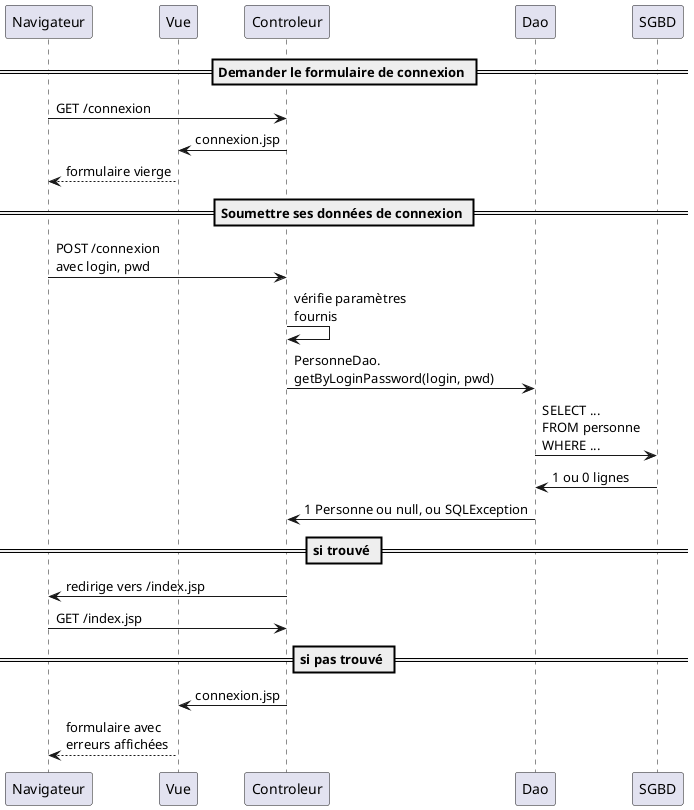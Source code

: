 @startuml
participant Navigateur
participant Vue

== Demander le formulaire de connexion ==
Navigateur -> Controleur: GET /connexion
Controleur -> Vue: connexion.jsp
Vue --> Navigateur: formulaire vierge

== Soumettre ses données de connexion ==
Navigateur -> Controleur: POST /connexion\navec login, pwd
Controleur -> Controleur: vérifie paramètres\nfournis
Controleur -> Dao: PersonneDao.\ngetByLoginPassword(login, pwd)
Dao -> SGBD: SELECT ...\nFROM personne\nWHERE ...
SGBD -> Dao: 1 ou 0 lignes
Dao -> Controleur: 1 Personne ou null, ou SQLException
== si trouvé ==
Controleur -> Navigateur: redirige vers /index.jsp
Navigateur -> Controleur: GET /index.jsp
== si pas trouvé ==
Controleur -> Vue: connexion.jsp
Vue --> Navigateur: formulaire avec\nerreurs affichées

@enduml
